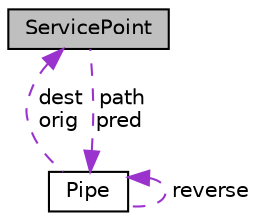 digraph "ServicePoint"
{
 // LATEX_PDF_SIZE
  edge [fontname="Helvetica",fontsize="10",labelfontname="Helvetica",labelfontsize="10"];
  node [fontname="Helvetica",fontsize="10",shape=record];
  Node1 [label="ServicePoint",height=0.2,width=0.4,color="black", fillcolor="grey75", style="filled", fontcolor="black",tooltip=" "];
  Node2 -> Node1 [dir="back",color="darkorchid3",fontsize="10",style="dashed",label=" path\npred" ];
  Node2 [label="Pipe",height=0.2,width=0.4,color="black", fillcolor="white", style="filled",URL="$classPipe.html",tooltip=" "];
  Node1 -> Node2 [dir="back",color="darkorchid3",fontsize="10",style="dashed",label=" dest\norig" ];
  Node2 -> Node2 [dir="back",color="darkorchid3",fontsize="10",style="dashed",label=" reverse" ];
}
